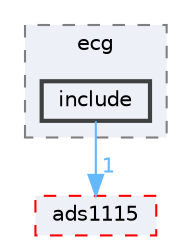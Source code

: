 digraph "Software/Firmware/project/ecg/include"
{
 // LATEX_PDF_SIZE
  bgcolor="transparent";
  edge [fontname=Helvetica,fontsize=10,labelfontname=Helvetica,labelfontsize=10];
  node [fontname=Helvetica,fontsize=10,shape=box,height=0.2,width=0.4];
  compound=true
  subgraph clusterdir_2bee69849a4f5579481b2253a42a2741 {
    graph [ bgcolor="#edf0f7", pencolor="grey50", label="ecg", fontname=Helvetica,fontsize=10 style="filled,dashed", URL="dir_2bee69849a4f5579481b2253a42a2741.html",tooltip=""]
  dir_960faa4f3fc034285cca4edf246f21ab [label="include", fillcolor="#edf0f7", color="grey25", style="filled,bold", URL="dir_960faa4f3fc034285cca4edf246f21ab.html",tooltip=""];
  }
  dir_970d6700fad0eea1fd73061d0f7b3c90 [label="ads1115", fillcolor="#edf0f7", color="red", style="filled,dashed", URL="dir_970d6700fad0eea1fd73061d0f7b3c90.html",tooltip=""];
  dir_960faa4f3fc034285cca4edf246f21ab->dir_970d6700fad0eea1fd73061d0f7b3c90 [headlabel="1", labeldistance=1.5 headhref="dir_000006_000000.html" href="dir_000006_000000.html" color="steelblue1" fontcolor="steelblue1"];
}

